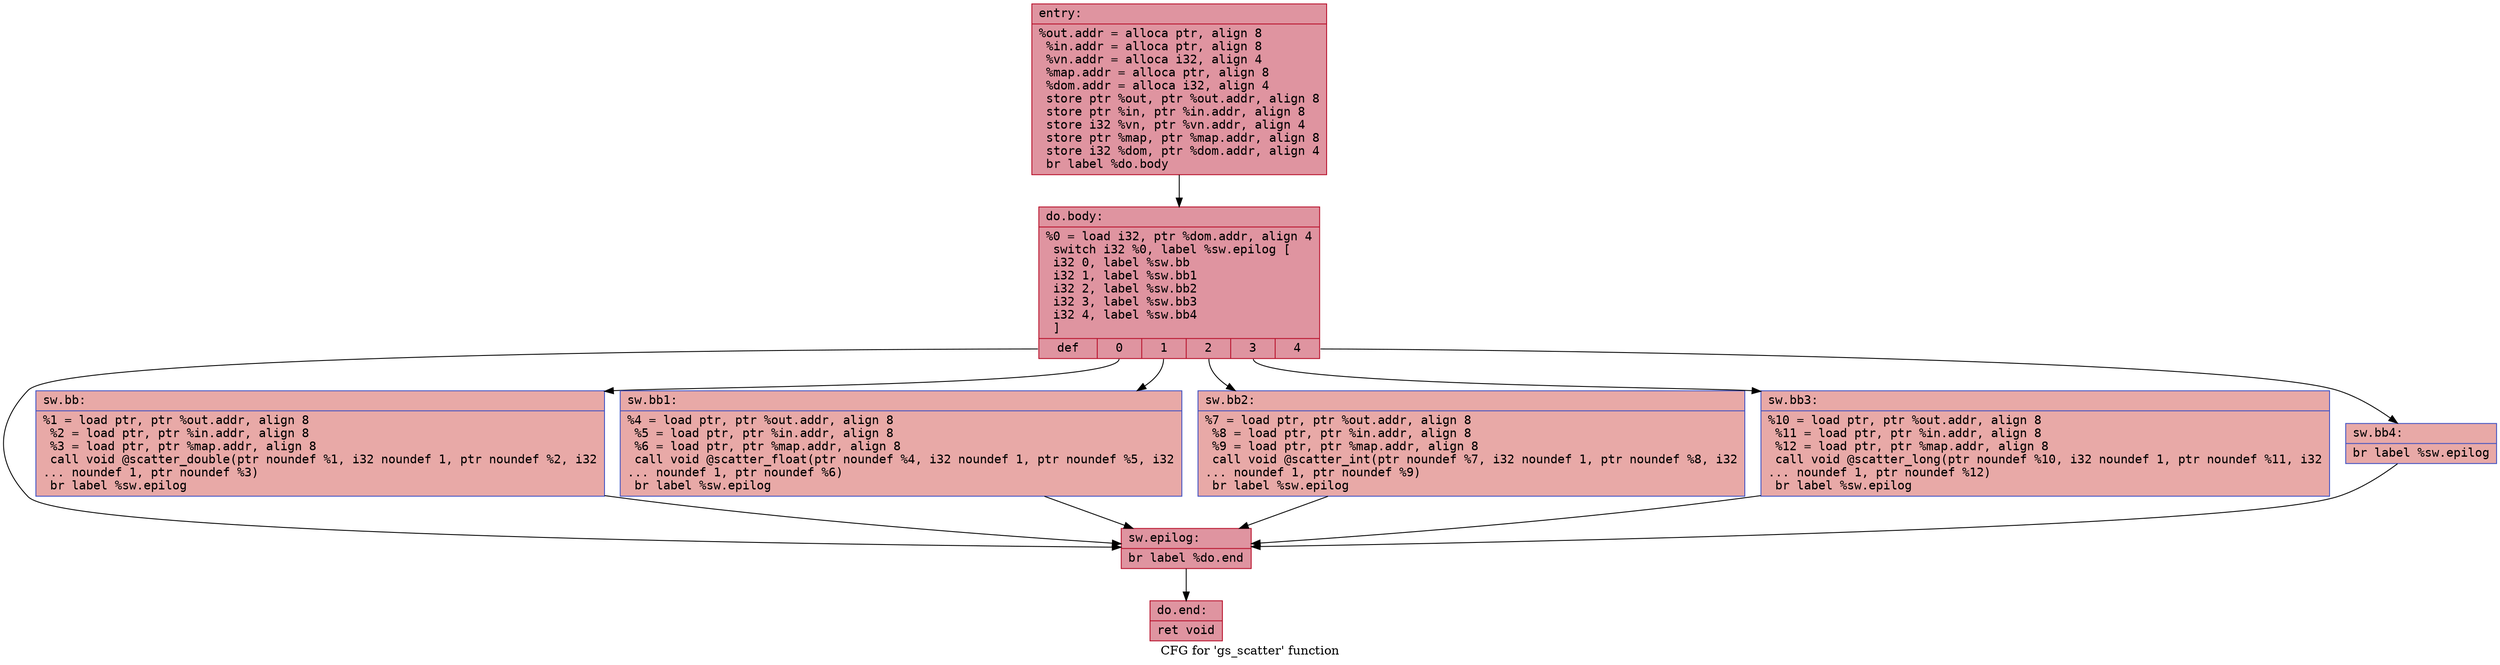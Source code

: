 digraph "CFG for 'gs_scatter' function" {
	label="CFG for 'gs_scatter' function";

	Node0x55e011cef910 [shape=record,color="#b70d28ff", style=filled, fillcolor="#b70d2870" fontname="Courier",label="{entry:\l|  %out.addr = alloca ptr, align 8\l  %in.addr = alloca ptr, align 8\l  %vn.addr = alloca i32, align 4\l  %map.addr = alloca ptr, align 8\l  %dom.addr = alloca i32, align 4\l  store ptr %out, ptr %out.addr, align 8\l  store ptr %in, ptr %in.addr, align 8\l  store i32 %vn, ptr %vn.addr, align 4\l  store ptr %map, ptr %map.addr, align 8\l  store i32 %dom, ptr %dom.addr, align 4\l  br label %do.body\l}"];
	Node0x55e011cef910 -> Node0x55e011ca8d70[tooltip="entry -> do.body\nProbability 100.00%" ];
	Node0x55e011ca8d70 [shape=record,color="#b70d28ff", style=filled, fillcolor="#b70d2870" fontname="Courier",label="{do.body:\l|  %0 = load i32, ptr %dom.addr, align 4\l  switch i32 %0, label %sw.epilog [\l    i32 0, label %sw.bb\l    i32 1, label %sw.bb1\l    i32 2, label %sw.bb2\l    i32 3, label %sw.bb3\l    i32 4, label %sw.bb4\l  ]\l|{<s0>def|<s1>0|<s2>1|<s3>2|<s4>3|<s5>4}}"];
	Node0x55e011ca8d70:s0 -> Node0x55e011ca8ed0[tooltip="do.body -> sw.epilog\nProbability 16.67%" ];
	Node0x55e011ca8d70:s1 -> Node0x55e011cefb40[tooltip="do.body -> sw.bb\nProbability 16.67%" ];
	Node0x55e011ca8d70:s2 -> Node0x55e011cefbb0[tooltip="do.body -> sw.bb1\nProbability 16.67%" ];
	Node0x55e011ca8d70:s3 -> Node0x55e011ca90f0[tooltip="do.body -> sw.bb2\nProbability 16.67%" ];
	Node0x55e011ca8d70:s4 -> Node0x55e011ca9160[tooltip="do.body -> sw.bb3\nProbability 16.67%" ];
	Node0x55e011ca8d70:s5 -> Node0x55e011ca91d0[tooltip="do.body -> sw.bb4\nProbability 16.67%" ];
	Node0x55e011cefb40 [shape=record,color="#3d50c3ff", style=filled, fillcolor="#ca3b3770" fontname="Courier",label="{sw.bb:\l|  %1 = load ptr, ptr %out.addr, align 8\l  %2 = load ptr, ptr %in.addr, align 8\l  %3 = load ptr, ptr %map.addr, align 8\l  call void @scatter_double(ptr noundef %1, i32 noundef 1, ptr noundef %2, i32\l... noundef 1, ptr noundef %3)\l  br label %sw.epilog\l}"];
	Node0x55e011cefb40 -> Node0x55e011ca8ed0[tooltip="sw.bb -> sw.epilog\nProbability 100.00%" ];
	Node0x55e011cefbb0 [shape=record,color="#3d50c3ff", style=filled, fillcolor="#ca3b3770" fontname="Courier",label="{sw.bb1:\l|  %4 = load ptr, ptr %out.addr, align 8\l  %5 = load ptr, ptr %in.addr, align 8\l  %6 = load ptr, ptr %map.addr, align 8\l  call void @scatter_float(ptr noundef %4, i32 noundef 1, ptr noundef %5, i32\l... noundef 1, ptr noundef %6)\l  br label %sw.epilog\l}"];
	Node0x55e011cefbb0 -> Node0x55e011ca8ed0[tooltip="sw.bb1 -> sw.epilog\nProbability 100.00%" ];
	Node0x55e011ca90f0 [shape=record,color="#3d50c3ff", style=filled, fillcolor="#ca3b3770" fontname="Courier",label="{sw.bb2:\l|  %7 = load ptr, ptr %out.addr, align 8\l  %8 = load ptr, ptr %in.addr, align 8\l  %9 = load ptr, ptr %map.addr, align 8\l  call void @scatter_int(ptr noundef %7, i32 noundef 1, ptr noundef %8, i32\l... noundef 1, ptr noundef %9)\l  br label %sw.epilog\l}"];
	Node0x55e011ca90f0 -> Node0x55e011ca8ed0[tooltip="sw.bb2 -> sw.epilog\nProbability 100.00%" ];
	Node0x55e011ca9160 [shape=record,color="#3d50c3ff", style=filled, fillcolor="#ca3b3770" fontname="Courier",label="{sw.bb3:\l|  %10 = load ptr, ptr %out.addr, align 8\l  %11 = load ptr, ptr %in.addr, align 8\l  %12 = load ptr, ptr %map.addr, align 8\l  call void @scatter_long(ptr noundef %10, i32 noundef 1, ptr noundef %11, i32\l... noundef 1, ptr noundef %12)\l  br label %sw.epilog\l}"];
	Node0x55e011ca9160 -> Node0x55e011ca8ed0[tooltip="sw.bb3 -> sw.epilog\nProbability 100.00%" ];
	Node0x55e011ca91d0 [shape=record,color="#3d50c3ff", style=filled, fillcolor="#ca3b3770" fontname="Courier",label="{sw.bb4:\l|  br label %sw.epilog\l}"];
	Node0x55e011ca91d0 -> Node0x55e011ca8ed0[tooltip="sw.bb4 -> sw.epilog\nProbability 100.00%" ];
	Node0x55e011ca8ed0 [shape=record,color="#b70d28ff", style=filled, fillcolor="#b70d2870" fontname="Courier",label="{sw.epilog:\l|  br label %do.end\l}"];
	Node0x55e011ca8ed0 -> Node0x55e011caa430[tooltip="sw.epilog -> do.end\nProbability 100.00%" ];
	Node0x55e011caa430 [shape=record,color="#b70d28ff", style=filled, fillcolor="#b70d2870" fontname="Courier",label="{do.end:\l|  ret void\l}"];
}
